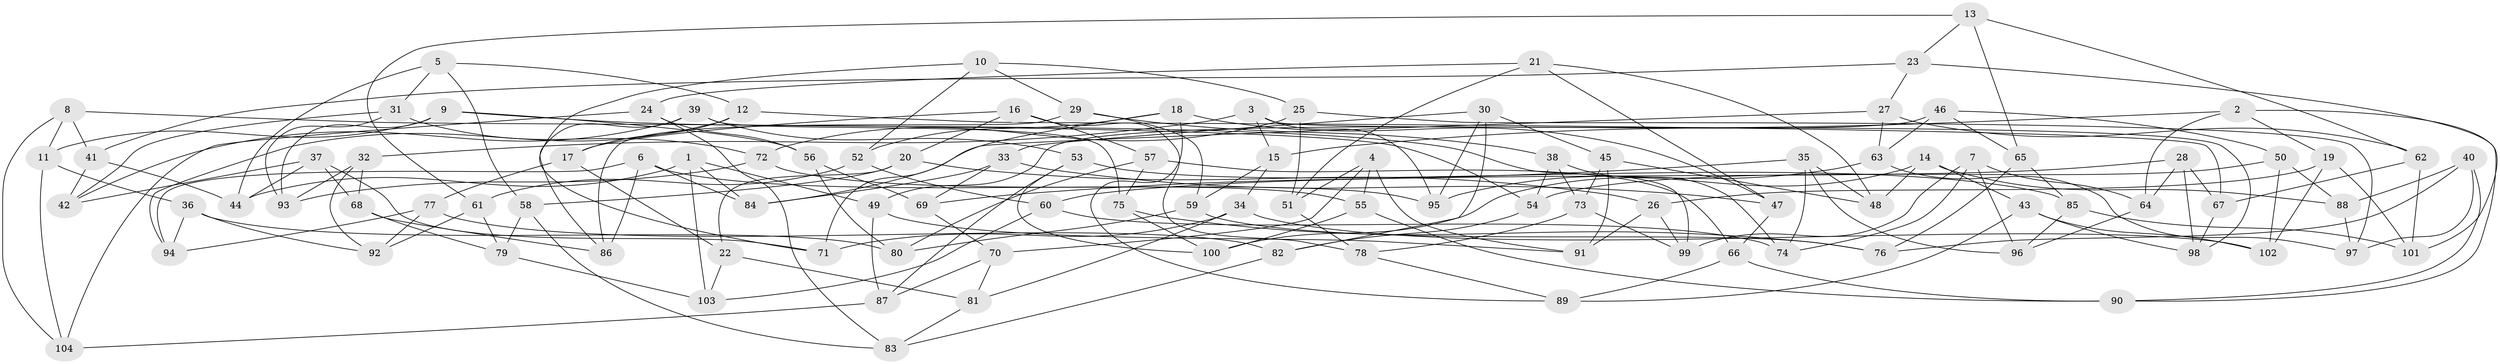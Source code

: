 // coarse degree distribution, {4: 0.29508196721311475, 6: 0.6065573770491803, 5: 0.09836065573770492}
// Generated by graph-tools (version 1.1) at 2025/42/03/06/25 10:42:21]
// undirected, 104 vertices, 208 edges
graph export_dot {
graph [start="1"]
  node [color=gray90,style=filled];
  1;
  2;
  3;
  4;
  5;
  6;
  7;
  8;
  9;
  10;
  11;
  12;
  13;
  14;
  15;
  16;
  17;
  18;
  19;
  20;
  21;
  22;
  23;
  24;
  25;
  26;
  27;
  28;
  29;
  30;
  31;
  32;
  33;
  34;
  35;
  36;
  37;
  38;
  39;
  40;
  41;
  42;
  43;
  44;
  45;
  46;
  47;
  48;
  49;
  50;
  51;
  52;
  53;
  54;
  55;
  56;
  57;
  58;
  59;
  60;
  61;
  62;
  63;
  64;
  65;
  66;
  67;
  68;
  69;
  70;
  71;
  72;
  73;
  74;
  75;
  76;
  77;
  78;
  79;
  80;
  81;
  82;
  83;
  84;
  85;
  86;
  87;
  88;
  89;
  90;
  91;
  92;
  93;
  94;
  95;
  96;
  97;
  98;
  99;
  100;
  101;
  102;
  103;
  104;
  1 -- 84;
  1 -- 103;
  1 -- 44;
  1 -- 49;
  2 -- 19;
  2 -- 64;
  2 -- 90;
  2 -- 15;
  3 -- 98;
  3 -- 95;
  3 -- 32;
  3 -- 15;
  4 -- 91;
  4 -- 55;
  4 -- 70;
  4 -- 51;
  5 -- 58;
  5 -- 12;
  5 -- 44;
  5 -- 31;
  6 -- 84;
  6 -- 94;
  6 -- 55;
  6 -- 86;
  7 -- 64;
  7 -- 96;
  7 -- 99;
  7 -- 74;
  8 -- 41;
  8 -- 11;
  8 -- 104;
  8 -- 54;
  9 -- 11;
  9 -- 99;
  9 -- 56;
  9 -- 93;
  10 -- 52;
  10 -- 25;
  10 -- 71;
  10 -- 29;
  11 -- 104;
  11 -- 36;
  12 -- 94;
  12 -- 67;
  12 -- 17;
  13 -- 23;
  13 -- 62;
  13 -- 65;
  13 -- 61;
  14 -- 43;
  14 -- 48;
  14 -- 100;
  14 -- 88;
  15 -- 34;
  15 -- 59;
  16 -- 57;
  16 -- 20;
  16 -- 78;
  16 -- 17;
  17 -- 77;
  17 -- 22;
  18 -- 71;
  18 -- 47;
  18 -- 52;
  18 -- 89;
  19 -- 26;
  19 -- 101;
  19 -- 102;
  20 -- 58;
  20 -- 22;
  20 -- 26;
  21 -- 48;
  21 -- 47;
  21 -- 51;
  21 -- 24;
  22 -- 103;
  22 -- 81;
  23 -- 41;
  23 -- 101;
  23 -- 27;
  24 -- 104;
  24 -- 83;
  24 -- 56;
  25 -- 72;
  25 -- 97;
  25 -- 51;
  26 -- 91;
  26 -- 99;
  27 -- 84;
  27 -- 63;
  27 -- 62;
  28 -- 60;
  28 -- 98;
  28 -- 67;
  28 -- 64;
  29 -- 59;
  29 -- 38;
  29 -- 86;
  30 -- 33;
  30 -- 45;
  30 -- 82;
  30 -- 95;
  31 -- 93;
  31 -- 42;
  31 -- 72;
  32 -- 92;
  32 -- 68;
  32 -- 93;
  33 -- 47;
  33 -- 84;
  33 -- 69;
  34 -- 102;
  34 -- 71;
  34 -- 81;
  35 -- 69;
  35 -- 96;
  35 -- 74;
  35 -- 48;
  36 -- 94;
  36 -- 92;
  36 -- 80;
  37 -- 68;
  37 -- 44;
  37 -- 71;
  37 -- 42;
  38 -- 73;
  38 -- 74;
  38 -- 54;
  39 -- 86;
  39 -- 42;
  39 -- 53;
  39 -- 75;
  40 -- 97;
  40 -- 76;
  40 -- 88;
  40 -- 90;
  41 -- 42;
  41 -- 44;
  43 -- 98;
  43 -- 102;
  43 -- 89;
  45 -- 48;
  45 -- 73;
  45 -- 91;
  46 -- 63;
  46 -- 65;
  46 -- 50;
  46 -- 49;
  47 -- 66;
  49 -- 91;
  49 -- 87;
  50 -- 102;
  50 -- 54;
  50 -- 88;
  51 -- 78;
  52 -- 61;
  52 -- 60;
  53 -- 85;
  53 -- 100;
  53 -- 87;
  54 -- 82;
  55 -- 100;
  55 -- 90;
  56 -- 69;
  56 -- 80;
  57 -- 75;
  57 -- 80;
  57 -- 66;
  58 -- 79;
  58 -- 83;
  59 -- 76;
  59 -- 80;
  60 -- 103;
  60 -- 74;
  61 -- 79;
  61 -- 92;
  62 -- 101;
  62 -- 67;
  63 -- 97;
  63 -- 95;
  64 -- 96;
  65 -- 76;
  65 -- 85;
  66 -- 89;
  66 -- 90;
  67 -- 98;
  68 -- 79;
  68 -- 86;
  69 -- 70;
  70 -- 81;
  70 -- 87;
  72 -- 93;
  72 -- 95;
  73 -- 78;
  73 -- 99;
  75 -- 76;
  75 -- 100;
  77 -- 94;
  77 -- 82;
  77 -- 92;
  78 -- 89;
  79 -- 103;
  81 -- 83;
  82 -- 83;
  85 -- 101;
  85 -- 96;
  87 -- 104;
  88 -- 97;
}
